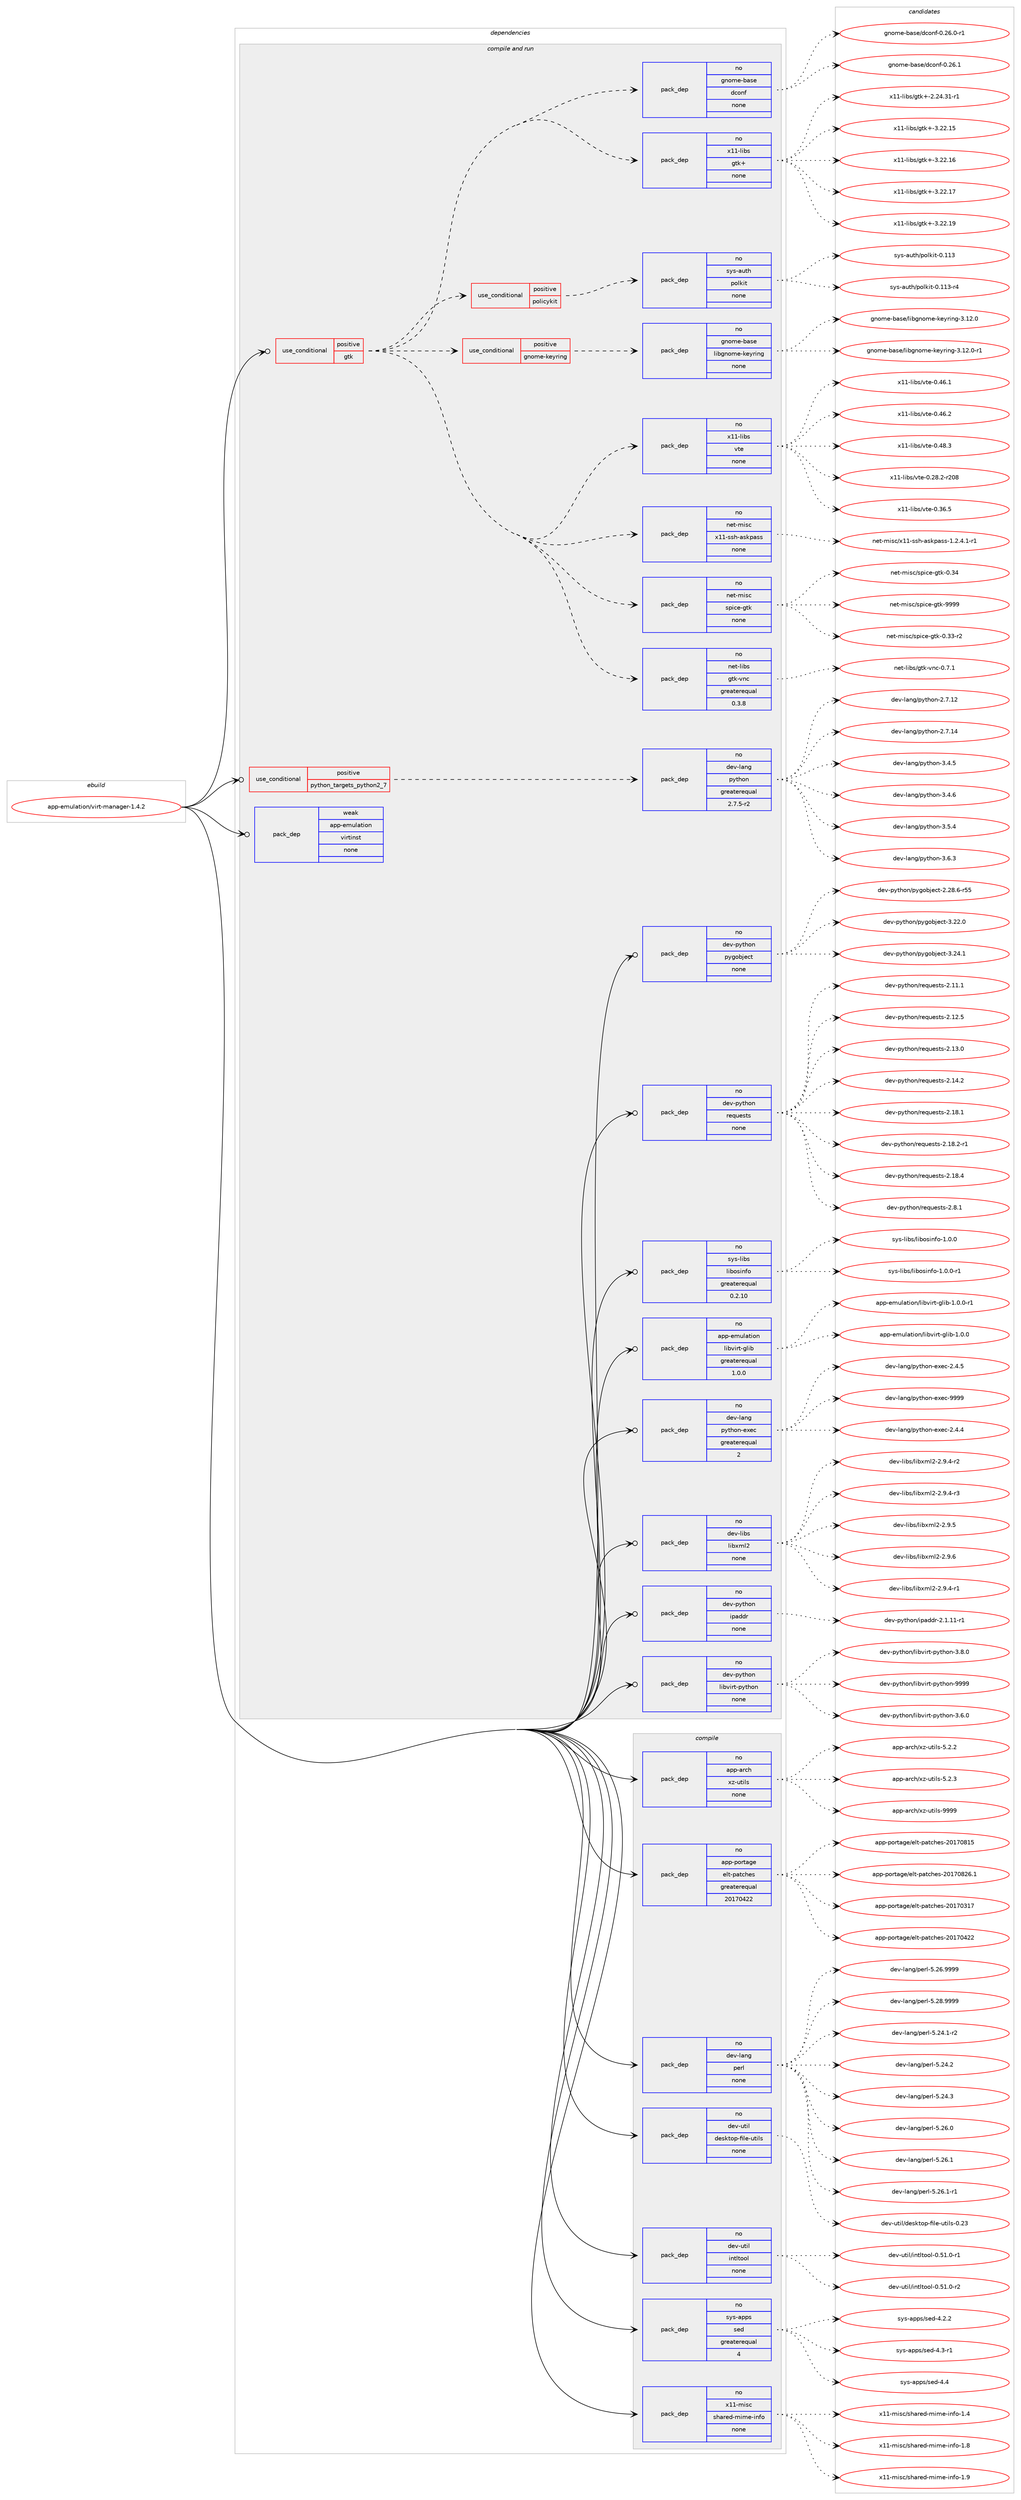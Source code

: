 digraph prolog {

# *************
# Graph options
# *************

newrank=true;
concentrate=true;
compound=true;
graph [rankdir=LR,fontname=Helvetica,fontsize=10,ranksep=1.5];#, ranksep=2.5, nodesep=0.2];
edge  [arrowhead=vee];
node  [fontname=Helvetica,fontsize=10];

# **********
# The ebuild
# **********

subgraph cluster_leftcol {
color=gray;
rank=same;
label=<<i>ebuild</i>>;
id [label="app-emulation/virt-manager-1.4.2", color=red, width=4, href="../app-emulation/virt-manager-1.4.2.svg"];
}

# ****************
# The dependencies
# ****************

subgraph cluster_midcol {
color=gray;
label=<<i>dependencies</i>>;
subgraph cluster_compile {
fillcolor="#eeeeee";
style=filled;
label=<<i>compile</i>>;
subgraph pack18949 {
dependency25853 [label=<<TABLE BORDER="0" CELLBORDER="1" CELLSPACING="0" CELLPADDING="4" WIDTH="220"><TR><TD ROWSPAN="6" CELLPADDING="30">pack_dep</TD></TR><TR><TD WIDTH="110">no</TD></TR><TR><TD>app-arch</TD></TR><TR><TD>xz-utils</TD></TR><TR><TD>none</TD></TR><TR><TD></TD></TR></TABLE>>, shape=none, color=blue];
}
id:e -> dependency25853:w [weight=20,style="solid",arrowhead="vee"];
subgraph pack18950 {
dependency25854 [label=<<TABLE BORDER="0" CELLBORDER="1" CELLSPACING="0" CELLPADDING="4" WIDTH="220"><TR><TD ROWSPAN="6" CELLPADDING="30">pack_dep</TD></TR><TR><TD WIDTH="110">no</TD></TR><TR><TD>app-portage</TD></TR><TR><TD>elt-patches</TD></TR><TR><TD>greaterequal</TD></TR><TR><TD>20170422</TD></TR></TABLE>>, shape=none, color=blue];
}
id:e -> dependency25854:w [weight=20,style="solid",arrowhead="vee"];
subgraph pack18951 {
dependency25855 [label=<<TABLE BORDER="0" CELLBORDER="1" CELLSPACING="0" CELLPADDING="4" WIDTH="220"><TR><TD ROWSPAN="6" CELLPADDING="30">pack_dep</TD></TR><TR><TD WIDTH="110">no</TD></TR><TR><TD>dev-lang</TD></TR><TR><TD>perl</TD></TR><TR><TD>none</TD></TR><TR><TD></TD></TR></TABLE>>, shape=none, color=blue];
}
id:e -> dependency25855:w [weight=20,style="solid",arrowhead="vee"];
subgraph pack18952 {
dependency25856 [label=<<TABLE BORDER="0" CELLBORDER="1" CELLSPACING="0" CELLPADDING="4" WIDTH="220"><TR><TD ROWSPAN="6" CELLPADDING="30">pack_dep</TD></TR><TR><TD WIDTH="110">no</TD></TR><TR><TD>dev-util</TD></TR><TR><TD>desktop-file-utils</TD></TR><TR><TD>none</TD></TR><TR><TD></TD></TR></TABLE>>, shape=none, color=blue];
}
id:e -> dependency25856:w [weight=20,style="solid",arrowhead="vee"];
subgraph pack18953 {
dependency25857 [label=<<TABLE BORDER="0" CELLBORDER="1" CELLSPACING="0" CELLPADDING="4" WIDTH="220"><TR><TD ROWSPAN="6" CELLPADDING="30">pack_dep</TD></TR><TR><TD WIDTH="110">no</TD></TR><TR><TD>dev-util</TD></TR><TR><TD>intltool</TD></TR><TR><TD>none</TD></TR><TR><TD></TD></TR></TABLE>>, shape=none, color=blue];
}
id:e -> dependency25857:w [weight=20,style="solid",arrowhead="vee"];
subgraph pack18954 {
dependency25858 [label=<<TABLE BORDER="0" CELLBORDER="1" CELLSPACING="0" CELLPADDING="4" WIDTH="220"><TR><TD ROWSPAN="6" CELLPADDING="30">pack_dep</TD></TR><TR><TD WIDTH="110">no</TD></TR><TR><TD>sys-apps</TD></TR><TR><TD>sed</TD></TR><TR><TD>greaterequal</TD></TR><TR><TD>4</TD></TR></TABLE>>, shape=none, color=blue];
}
id:e -> dependency25858:w [weight=20,style="solid",arrowhead="vee"];
subgraph pack18955 {
dependency25859 [label=<<TABLE BORDER="0" CELLBORDER="1" CELLSPACING="0" CELLPADDING="4" WIDTH="220"><TR><TD ROWSPAN="6" CELLPADDING="30">pack_dep</TD></TR><TR><TD WIDTH="110">no</TD></TR><TR><TD>x11-misc</TD></TR><TR><TD>shared-mime-info</TD></TR><TR><TD>none</TD></TR><TR><TD></TD></TR></TABLE>>, shape=none, color=blue];
}
id:e -> dependency25859:w [weight=20,style="solid",arrowhead="vee"];
}
subgraph cluster_compileandrun {
fillcolor="#eeeeee";
style=filled;
label=<<i>compile and run</i>>;
subgraph cond6388 {
dependency25860 [label=<<TABLE BORDER="0" CELLBORDER="1" CELLSPACING="0" CELLPADDING="4"><TR><TD ROWSPAN="3" CELLPADDING="10">use_conditional</TD></TR><TR><TD>positive</TD></TR><TR><TD>gtk</TD></TR></TABLE>>, shape=none, color=red];
subgraph pack18956 {
dependency25861 [label=<<TABLE BORDER="0" CELLBORDER="1" CELLSPACING="0" CELLPADDING="4" WIDTH="220"><TR><TD ROWSPAN="6" CELLPADDING="30">pack_dep</TD></TR><TR><TD WIDTH="110">no</TD></TR><TR><TD>x11-libs</TD></TR><TR><TD>gtk+</TD></TR><TR><TD>none</TD></TR><TR><TD></TD></TR></TABLE>>, shape=none, color=blue];
}
dependency25860:e -> dependency25861:w [weight=20,style="dashed",arrowhead="vee"];
subgraph pack18957 {
dependency25862 [label=<<TABLE BORDER="0" CELLBORDER="1" CELLSPACING="0" CELLPADDING="4" WIDTH="220"><TR><TD ROWSPAN="6" CELLPADDING="30">pack_dep</TD></TR><TR><TD WIDTH="110">no</TD></TR><TR><TD>gnome-base</TD></TR><TR><TD>dconf</TD></TR><TR><TD>none</TD></TR><TR><TD></TD></TR></TABLE>>, shape=none, color=blue];
}
dependency25860:e -> dependency25862:w [weight=20,style="dashed",arrowhead="vee"];
subgraph pack18958 {
dependency25863 [label=<<TABLE BORDER="0" CELLBORDER="1" CELLSPACING="0" CELLPADDING="4" WIDTH="220"><TR><TD ROWSPAN="6" CELLPADDING="30">pack_dep</TD></TR><TR><TD WIDTH="110">no</TD></TR><TR><TD>net-libs</TD></TR><TR><TD>gtk-vnc</TD></TR><TR><TD>greaterequal</TD></TR><TR><TD>0.3.8</TD></TR></TABLE>>, shape=none, color=blue];
}
dependency25860:e -> dependency25863:w [weight=20,style="dashed",arrowhead="vee"];
subgraph pack18959 {
dependency25864 [label=<<TABLE BORDER="0" CELLBORDER="1" CELLSPACING="0" CELLPADDING="4" WIDTH="220"><TR><TD ROWSPAN="6" CELLPADDING="30">pack_dep</TD></TR><TR><TD WIDTH="110">no</TD></TR><TR><TD>net-misc</TD></TR><TR><TD>spice-gtk</TD></TR><TR><TD>none</TD></TR><TR><TD></TD></TR></TABLE>>, shape=none, color=blue];
}
dependency25860:e -> dependency25864:w [weight=20,style="dashed",arrowhead="vee"];
subgraph pack18960 {
dependency25865 [label=<<TABLE BORDER="0" CELLBORDER="1" CELLSPACING="0" CELLPADDING="4" WIDTH="220"><TR><TD ROWSPAN="6" CELLPADDING="30">pack_dep</TD></TR><TR><TD WIDTH="110">no</TD></TR><TR><TD>net-misc</TD></TR><TR><TD>x11-ssh-askpass</TD></TR><TR><TD>none</TD></TR><TR><TD></TD></TR></TABLE>>, shape=none, color=blue];
}
dependency25860:e -> dependency25865:w [weight=20,style="dashed",arrowhead="vee"];
subgraph pack18961 {
dependency25866 [label=<<TABLE BORDER="0" CELLBORDER="1" CELLSPACING="0" CELLPADDING="4" WIDTH="220"><TR><TD ROWSPAN="6" CELLPADDING="30">pack_dep</TD></TR><TR><TD WIDTH="110">no</TD></TR><TR><TD>x11-libs</TD></TR><TR><TD>vte</TD></TR><TR><TD>none</TD></TR><TR><TD></TD></TR></TABLE>>, shape=none, color=blue];
}
dependency25860:e -> dependency25866:w [weight=20,style="dashed",arrowhead="vee"];
subgraph cond6389 {
dependency25867 [label=<<TABLE BORDER="0" CELLBORDER="1" CELLSPACING="0" CELLPADDING="4"><TR><TD ROWSPAN="3" CELLPADDING="10">use_conditional</TD></TR><TR><TD>positive</TD></TR><TR><TD>gnome-keyring</TD></TR></TABLE>>, shape=none, color=red];
subgraph pack18962 {
dependency25868 [label=<<TABLE BORDER="0" CELLBORDER="1" CELLSPACING="0" CELLPADDING="4" WIDTH="220"><TR><TD ROWSPAN="6" CELLPADDING="30">pack_dep</TD></TR><TR><TD WIDTH="110">no</TD></TR><TR><TD>gnome-base</TD></TR><TR><TD>libgnome-keyring</TD></TR><TR><TD>none</TD></TR><TR><TD></TD></TR></TABLE>>, shape=none, color=blue];
}
dependency25867:e -> dependency25868:w [weight=20,style="dashed",arrowhead="vee"];
}
dependency25860:e -> dependency25867:w [weight=20,style="dashed",arrowhead="vee"];
subgraph cond6390 {
dependency25869 [label=<<TABLE BORDER="0" CELLBORDER="1" CELLSPACING="0" CELLPADDING="4"><TR><TD ROWSPAN="3" CELLPADDING="10">use_conditional</TD></TR><TR><TD>positive</TD></TR><TR><TD>policykit</TD></TR></TABLE>>, shape=none, color=red];
subgraph pack18963 {
dependency25870 [label=<<TABLE BORDER="0" CELLBORDER="1" CELLSPACING="0" CELLPADDING="4" WIDTH="220"><TR><TD ROWSPAN="6" CELLPADDING="30">pack_dep</TD></TR><TR><TD WIDTH="110">no</TD></TR><TR><TD>sys-auth</TD></TR><TR><TD>polkit</TD></TR><TR><TD>none</TD></TR><TR><TD></TD></TR></TABLE>>, shape=none, color=blue];
}
dependency25869:e -> dependency25870:w [weight=20,style="dashed",arrowhead="vee"];
}
dependency25860:e -> dependency25869:w [weight=20,style="dashed",arrowhead="vee"];
}
id:e -> dependency25860:w [weight=20,style="solid",arrowhead="odotvee"];
subgraph cond6391 {
dependency25871 [label=<<TABLE BORDER="0" CELLBORDER="1" CELLSPACING="0" CELLPADDING="4"><TR><TD ROWSPAN="3" CELLPADDING="10">use_conditional</TD></TR><TR><TD>positive</TD></TR><TR><TD>python_targets_python2_7</TD></TR></TABLE>>, shape=none, color=red];
subgraph pack18964 {
dependency25872 [label=<<TABLE BORDER="0" CELLBORDER="1" CELLSPACING="0" CELLPADDING="4" WIDTH="220"><TR><TD ROWSPAN="6" CELLPADDING="30">pack_dep</TD></TR><TR><TD WIDTH="110">no</TD></TR><TR><TD>dev-lang</TD></TR><TR><TD>python</TD></TR><TR><TD>greaterequal</TD></TR><TR><TD>2.7.5-r2</TD></TR></TABLE>>, shape=none, color=blue];
}
dependency25871:e -> dependency25872:w [weight=20,style="dashed",arrowhead="vee"];
}
id:e -> dependency25871:w [weight=20,style="solid",arrowhead="odotvee"];
subgraph pack18965 {
dependency25873 [label=<<TABLE BORDER="0" CELLBORDER="1" CELLSPACING="0" CELLPADDING="4" WIDTH="220"><TR><TD ROWSPAN="6" CELLPADDING="30">pack_dep</TD></TR><TR><TD WIDTH="110">no</TD></TR><TR><TD>app-emulation</TD></TR><TR><TD>libvirt-glib</TD></TR><TR><TD>greaterequal</TD></TR><TR><TD>1.0.0</TD></TR></TABLE>>, shape=none, color=blue];
}
id:e -> dependency25873:w [weight=20,style="solid",arrowhead="odotvee"];
subgraph pack18966 {
dependency25874 [label=<<TABLE BORDER="0" CELLBORDER="1" CELLSPACING="0" CELLPADDING="4" WIDTH="220"><TR><TD ROWSPAN="6" CELLPADDING="30">pack_dep</TD></TR><TR><TD WIDTH="110">no</TD></TR><TR><TD>dev-lang</TD></TR><TR><TD>python-exec</TD></TR><TR><TD>greaterequal</TD></TR><TR><TD>2</TD></TR></TABLE>>, shape=none, color=blue];
}
id:e -> dependency25874:w [weight=20,style="solid",arrowhead="odotvee"];
subgraph pack18967 {
dependency25875 [label=<<TABLE BORDER="0" CELLBORDER="1" CELLSPACING="0" CELLPADDING="4" WIDTH="220"><TR><TD ROWSPAN="6" CELLPADDING="30">pack_dep</TD></TR><TR><TD WIDTH="110">no</TD></TR><TR><TD>dev-libs</TD></TR><TR><TD>libxml2</TD></TR><TR><TD>none</TD></TR><TR><TD></TD></TR></TABLE>>, shape=none, color=blue];
}
id:e -> dependency25875:w [weight=20,style="solid",arrowhead="odotvee"];
subgraph pack18968 {
dependency25876 [label=<<TABLE BORDER="0" CELLBORDER="1" CELLSPACING="0" CELLPADDING="4" WIDTH="220"><TR><TD ROWSPAN="6" CELLPADDING="30">pack_dep</TD></TR><TR><TD WIDTH="110">no</TD></TR><TR><TD>dev-python</TD></TR><TR><TD>ipaddr</TD></TR><TR><TD>none</TD></TR><TR><TD></TD></TR></TABLE>>, shape=none, color=blue];
}
id:e -> dependency25876:w [weight=20,style="solid",arrowhead="odotvee"];
subgraph pack18969 {
dependency25877 [label=<<TABLE BORDER="0" CELLBORDER="1" CELLSPACING="0" CELLPADDING="4" WIDTH="220"><TR><TD ROWSPAN="6" CELLPADDING="30">pack_dep</TD></TR><TR><TD WIDTH="110">no</TD></TR><TR><TD>dev-python</TD></TR><TR><TD>libvirt-python</TD></TR><TR><TD>none</TD></TR><TR><TD></TD></TR></TABLE>>, shape=none, color=blue];
}
id:e -> dependency25877:w [weight=20,style="solid",arrowhead="odotvee"];
subgraph pack18970 {
dependency25878 [label=<<TABLE BORDER="0" CELLBORDER="1" CELLSPACING="0" CELLPADDING="4" WIDTH="220"><TR><TD ROWSPAN="6" CELLPADDING="30">pack_dep</TD></TR><TR><TD WIDTH="110">no</TD></TR><TR><TD>dev-python</TD></TR><TR><TD>pygobject</TD></TR><TR><TD>none</TD></TR><TR><TD></TD></TR></TABLE>>, shape=none, color=blue];
}
id:e -> dependency25878:w [weight=20,style="solid",arrowhead="odotvee"];
subgraph pack18971 {
dependency25879 [label=<<TABLE BORDER="0" CELLBORDER="1" CELLSPACING="0" CELLPADDING="4" WIDTH="220"><TR><TD ROWSPAN="6" CELLPADDING="30">pack_dep</TD></TR><TR><TD WIDTH="110">no</TD></TR><TR><TD>dev-python</TD></TR><TR><TD>requests</TD></TR><TR><TD>none</TD></TR><TR><TD></TD></TR></TABLE>>, shape=none, color=blue];
}
id:e -> dependency25879:w [weight=20,style="solid",arrowhead="odotvee"];
subgraph pack18972 {
dependency25880 [label=<<TABLE BORDER="0" CELLBORDER="1" CELLSPACING="0" CELLPADDING="4" WIDTH="220"><TR><TD ROWSPAN="6" CELLPADDING="30">pack_dep</TD></TR><TR><TD WIDTH="110">no</TD></TR><TR><TD>sys-libs</TD></TR><TR><TD>libosinfo</TD></TR><TR><TD>greaterequal</TD></TR><TR><TD>0.2.10</TD></TR></TABLE>>, shape=none, color=blue];
}
id:e -> dependency25880:w [weight=20,style="solid",arrowhead="odotvee"];
subgraph pack18973 {
dependency25881 [label=<<TABLE BORDER="0" CELLBORDER="1" CELLSPACING="0" CELLPADDING="4" WIDTH="220"><TR><TD ROWSPAN="6" CELLPADDING="30">pack_dep</TD></TR><TR><TD WIDTH="110">weak</TD></TR><TR><TD>app-emulation</TD></TR><TR><TD>virtinst</TD></TR><TR><TD>none</TD></TR><TR><TD></TD></TR></TABLE>>, shape=none, color=blue];
}
id:e -> dependency25881:w [weight=20,style="solid",arrowhead="odotvee"];
}
subgraph cluster_run {
fillcolor="#eeeeee";
style=filled;
label=<<i>run</i>>;
}
}

# **************
# The candidates
# **************

subgraph cluster_choices {
rank=same;
color=gray;
label=<<i>candidates</i>>;

subgraph choice18949 {
color=black;
nodesep=1;
choice971121124597114991044712012245117116105108115455346504650 [label="app-arch/xz-utils-5.2.2", color=red, width=4,href="../app-arch/xz-utils-5.2.2.svg"];
choice971121124597114991044712012245117116105108115455346504651 [label="app-arch/xz-utils-5.2.3", color=red, width=4,href="../app-arch/xz-utils-5.2.3.svg"];
choice9711211245971149910447120122451171161051081154557575757 [label="app-arch/xz-utils-9999", color=red, width=4,href="../app-arch/xz-utils-9999.svg"];
dependency25853:e -> choice971121124597114991044712012245117116105108115455346504650:w [style=dotted,weight="100"];
dependency25853:e -> choice971121124597114991044712012245117116105108115455346504651:w [style=dotted,weight="100"];
dependency25853:e -> choice9711211245971149910447120122451171161051081154557575757:w [style=dotted,weight="100"];
}
subgraph choice18950 {
color=black;
nodesep=1;
choice97112112451121111141169710310147101108116451129711699104101115455048495548514955 [label="app-portage/elt-patches-20170317", color=red, width=4,href="../app-portage/elt-patches-20170317.svg"];
choice97112112451121111141169710310147101108116451129711699104101115455048495548525050 [label="app-portage/elt-patches-20170422", color=red, width=4,href="../app-portage/elt-patches-20170422.svg"];
choice97112112451121111141169710310147101108116451129711699104101115455048495548564953 [label="app-portage/elt-patches-20170815", color=red, width=4,href="../app-portage/elt-patches-20170815.svg"];
choice971121124511211111411697103101471011081164511297116991041011154550484955485650544649 [label="app-portage/elt-patches-20170826.1", color=red, width=4,href="../app-portage/elt-patches-20170826.1.svg"];
dependency25854:e -> choice97112112451121111141169710310147101108116451129711699104101115455048495548514955:w [style=dotted,weight="100"];
dependency25854:e -> choice97112112451121111141169710310147101108116451129711699104101115455048495548525050:w [style=dotted,weight="100"];
dependency25854:e -> choice97112112451121111141169710310147101108116451129711699104101115455048495548564953:w [style=dotted,weight="100"];
dependency25854:e -> choice971121124511211111411697103101471011081164511297116991041011154550484955485650544649:w [style=dotted,weight="100"];
}
subgraph choice18951 {
color=black;
nodesep=1;
choice100101118451089711010347112101114108455346505246494511450 [label="dev-lang/perl-5.24.1-r2", color=red, width=4,href="../dev-lang/perl-5.24.1-r2.svg"];
choice10010111845108971101034711210111410845534650524650 [label="dev-lang/perl-5.24.2", color=red, width=4,href="../dev-lang/perl-5.24.2.svg"];
choice10010111845108971101034711210111410845534650524651 [label="dev-lang/perl-5.24.3", color=red, width=4,href="../dev-lang/perl-5.24.3.svg"];
choice10010111845108971101034711210111410845534650544648 [label="dev-lang/perl-5.26.0", color=red, width=4,href="../dev-lang/perl-5.26.0.svg"];
choice10010111845108971101034711210111410845534650544649 [label="dev-lang/perl-5.26.1", color=red, width=4,href="../dev-lang/perl-5.26.1.svg"];
choice100101118451089711010347112101114108455346505446494511449 [label="dev-lang/perl-5.26.1-r1", color=red, width=4,href="../dev-lang/perl-5.26.1-r1.svg"];
choice10010111845108971101034711210111410845534650544657575757 [label="dev-lang/perl-5.26.9999", color=red, width=4,href="../dev-lang/perl-5.26.9999.svg"];
choice10010111845108971101034711210111410845534650564657575757 [label="dev-lang/perl-5.28.9999", color=red, width=4,href="../dev-lang/perl-5.28.9999.svg"];
dependency25855:e -> choice100101118451089711010347112101114108455346505246494511450:w [style=dotted,weight="100"];
dependency25855:e -> choice10010111845108971101034711210111410845534650524650:w [style=dotted,weight="100"];
dependency25855:e -> choice10010111845108971101034711210111410845534650524651:w [style=dotted,weight="100"];
dependency25855:e -> choice10010111845108971101034711210111410845534650544648:w [style=dotted,weight="100"];
dependency25855:e -> choice10010111845108971101034711210111410845534650544649:w [style=dotted,weight="100"];
dependency25855:e -> choice100101118451089711010347112101114108455346505446494511449:w [style=dotted,weight="100"];
dependency25855:e -> choice10010111845108971101034711210111410845534650544657575757:w [style=dotted,weight="100"];
dependency25855:e -> choice10010111845108971101034711210111410845534650564657575757:w [style=dotted,weight="100"];
}
subgraph choice18952 {
color=black;
nodesep=1;
choice100101118451171161051084710010111510711611111245102105108101451171161051081154548465051 [label="dev-util/desktop-file-utils-0.23", color=red, width=4,href="../dev-util/desktop-file-utils-0.23.svg"];
dependency25856:e -> choice100101118451171161051084710010111510711611111245102105108101451171161051081154548465051:w [style=dotted,weight="100"];
}
subgraph choice18953 {
color=black;
nodesep=1;
choice1001011184511711610510847105110116108116111111108454846534946484511449 [label="dev-util/intltool-0.51.0-r1", color=red, width=4,href="../dev-util/intltool-0.51.0-r1.svg"];
choice1001011184511711610510847105110116108116111111108454846534946484511450 [label="dev-util/intltool-0.51.0-r2", color=red, width=4,href="../dev-util/intltool-0.51.0-r2.svg"];
dependency25857:e -> choice1001011184511711610510847105110116108116111111108454846534946484511449:w [style=dotted,weight="100"];
dependency25857:e -> choice1001011184511711610510847105110116108116111111108454846534946484511450:w [style=dotted,weight="100"];
}
subgraph choice18954 {
color=black;
nodesep=1;
choice115121115459711211211547115101100455246504650 [label="sys-apps/sed-4.2.2", color=red, width=4,href="../sys-apps/sed-4.2.2.svg"];
choice115121115459711211211547115101100455246514511449 [label="sys-apps/sed-4.3-r1", color=red, width=4,href="../sys-apps/sed-4.3-r1.svg"];
choice11512111545971121121154711510110045524652 [label="sys-apps/sed-4.4", color=red, width=4,href="../sys-apps/sed-4.4.svg"];
dependency25858:e -> choice115121115459711211211547115101100455246504650:w [style=dotted,weight="100"];
dependency25858:e -> choice115121115459711211211547115101100455246514511449:w [style=dotted,weight="100"];
dependency25858:e -> choice11512111545971121121154711510110045524652:w [style=dotted,weight="100"];
}
subgraph choice18955 {
color=black;
nodesep=1;
choice120494945109105115994711510497114101100451091051091014510511010211145494652 [label="x11-misc/shared-mime-info-1.4", color=red, width=4,href="../x11-misc/shared-mime-info-1.4.svg"];
choice120494945109105115994711510497114101100451091051091014510511010211145494656 [label="x11-misc/shared-mime-info-1.8", color=red, width=4,href="../x11-misc/shared-mime-info-1.8.svg"];
choice120494945109105115994711510497114101100451091051091014510511010211145494657 [label="x11-misc/shared-mime-info-1.9", color=red, width=4,href="../x11-misc/shared-mime-info-1.9.svg"];
dependency25859:e -> choice120494945109105115994711510497114101100451091051091014510511010211145494652:w [style=dotted,weight="100"];
dependency25859:e -> choice120494945109105115994711510497114101100451091051091014510511010211145494656:w [style=dotted,weight="100"];
dependency25859:e -> choice120494945109105115994711510497114101100451091051091014510511010211145494657:w [style=dotted,weight="100"];
}
subgraph choice18956 {
color=black;
nodesep=1;
choice12049494510810598115471031161074345504650524651494511449 [label="x11-libs/gtk+-2.24.31-r1", color=red, width=4,href="../x11-libs/gtk+-2.24.31-r1.svg"];
choice1204949451081059811547103116107434551465050464953 [label="x11-libs/gtk+-3.22.15", color=red, width=4,href="../x11-libs/gtk+-3.22.15.svg"];
choice1204949451081059811547103116107434551465050464954 [label="x11-libs/gtk+-3.22.16", color=red, width=4,href="../x11-libs/gtk+-3.22.16.svg"];
choice1204949451081059811547103116107434551465050464955 [label="x11-libs/gtk+-3.22.17", color=red, width=4,href="../x11-libs/gtk+-3.22.17.svg"];
choice1204949451081059811547103116107434551465050464957 [label="x11-libs/gtk+-3.22.19", color=red, width=4,href="../x11-libs/gtk+-3.22.19.svg"];
dependency25861:e -> choice12049494510810598115471031161074345504650524651494511449:w [style=dotted,weight="100"];
dependency25861:e -> choice1204949451081059811547103116107434551465050464953:w [style=dotted,weight="100"];
dependency25861:e -> choice1204949451081059811547103116107434551465050464954:w [style=dotted,weight="100"];
dependency25861:e -> choice1204949451081059811547103116107434551465050464955:w [style=dotted,weight="100"];
dependency25861:e -> choice1204949451081059811547103116107434551465050464957:w [style=dotted,weight="100"];
}
subgraph choice18957 {
color=black;
nodesep=1;
choice1031101111091014598971151014710099111110102454846505446484511449 [label="gnome-base/dconf-0.26.0-r1", color=red, width=4,href="../gnome-base/dconf-0.26.0-r1.svg"];
choice103110111109101459897115101471009911111010245484650544649 [label="gnome-base/dconf-0.26.1", color=red, width=4,href="../gnome-base/dconf-0.26.1.svg"];
dependency25862:e -> choice1031101111091014598971151014710099111110102454846505446484511449:w [style=dotted,weight="100"];
dependency25862:e -> choice103110111109101459897115101471009911111010245484650544649:w [style=dotted,weight="100"];
}
subgraph choice18958 {
color=black;
nodesep=1;
choice1101011164510810598115471031161074511811099454846554649 [label="net-libs/gtk-vnc-0.7.1", color=red, width=4,href="../net-libs/gtk-vnc-0.7.1.svg"];
dependency25863:e -> choice1101011164510810598115471031161074511811099454846554649:w [style=dotted,weight="100"];
}
subgraph choice18959 {
color=black;
nodesep=1;
choice110101116451091051159947115112105991014510311610745484651514511450 [label="net-misc/spice-gtk-0.33-r2", color=red, width=4,href="../net-misc/spice-gtk-0.33-r2.svg"];
choice11010111645109105115994711511210599101451031161074548465152 [label="net-misc/spice-gtk-0.34", color=red, width=4,href="../net-misc/spice-gtk-0.34.svg"];
choice11010111645109105115994711511210599101451031161074557575757 [label="net-misc/spice-gtk-9999", color=red, width=4,href="../net-misc/spice-gtk-9999.svg"];
dependency25864:e -> choice110101116451091051159947115112105991014510311610745484651514511450:w [style=dotted,weight="100"];
dependency25864:e -> choice11010111645109105115994711511210599101451031161074548465152:w [style=dotted,weight="100"];
dependency25864:e -> choice11010111645109105115994711511210599101451031161074557575757:w [style=dotted,weight="100"];
}
subgraph choice18960 {
color=black;
nodesep=1;
choice11010111645109105115994712049494511511510445971151071129711511545494650465246494511449 [label="net-misc/x11-ssh-askpass-1.2.4.1-r1", color=red, width=4,href="../net-misc/x11-ssh-askpass-1.2.4.1-r1.svg"];
dependency25865:e -> choice11010111645109105115994712049494511511510445971151071129711511545494650465246494511449:w [style=dotted,weight="100"];
}
subgraph choice18961 {
color=black;
nodesep=1;
choice12049494510810598115471181161014548465056465045114504856 [label="x11-libs/vte-0.28.2-r208", color=red, width=4,href="../x11-libs/vte-0.28.2-r208.svg"];
choice120494945108105981154711811610145484651544653 [label="x11-libs/vte-0.36.5", color=red, width=4,href="../x11-libs/vte-0.36.5.svg"];
choice120494945108105981154711811610145484652544649 [label="x11-libs/vte-0.46.1", color=red, width=4,href="../x11-libs/vte-0.46.1.svg"];
choice120494945108105981154711811610145484652544650 [label="x11-libs/vte-0.46.2", color=red, width=4,href="../x11-libs/vte-0.46.2.svg"];
choice120494945108105981154711811610145484652564651 [label="x11-libs/vte-0.48.3", color=red, width=4,href="../x11-libs/vte-0.48.3.svg"];
dependency25866:e -> choice12049494510810598115471181161014548465056465045114504856:w [style=dotted,weight="100"];
dependency25866:e -> choice120494945108105981154711811610145484651544653:w [style=dotted,weight="100"];
dependency25866:e -> choice120494945108105981154711811610145484652544649:w [style=dotted,weight="100"];
dependency25866:e -> choice120494945108105981154711811610145484652544650:w [style=dotted,weight="100"];
dependency25866:e -> choice120494945108105981154711811610145484652564651:w [style=dotted,weight="100"];
}
subgraph choice18962 {
color=black;
nodesep=1;
choice10311011110910145989711510147108105981031101111091014510710112111410511010345514649504648 [label="gnome-base/libgnome-keyring-3.12.0", color=red, width=4,href="../gnome-base/libgnome-keyring-3.12.0.svg"];
choice103110111109101459897115101471081059810311011110910145107101121114105110103455146495046484511449 [label="gnome-base/libgnome-keyring-3.12.0-r1", color=red, width=4,href="../gnome-base/libgnome-keyring-3.12.0-r1.svg"];
dependency25868:e -> choice10311011110910145989711510147108105981031101111091014510710112111410511010345514649504648:w [style=dotted,weight="100"];
dependency25868:e -> choice103110111109101459897115101471081059810311011110910145107101121114105110103455146495046484511449:w [style=dotted,weight="100"];
}
subgraph choice18963 {
color=black;
nodesep=1;
choice115121115459711711610447112111108107105116454846494951 [label="sys-auth/polkit-0.113", color=red, width=4,href="../sys-auth/polkit-0.113.svg"];
choice1151211154597117116104471121111081071051164548464949514511452 [label="sys-auth/polkit-0.113-r4", color=red, width=4,href="../sys-auth/polkit-0.113-r4.svg"];
dependency25870:e -> choice115121115459711711610447112111108107105116454846494951:w [style=dotted,weight="100"];
dependency25870:e -> choice1151211154597117116104471121111081071051164548464949514511452:w [style=dotted,weight="100"];
}
subgraph choice18964 {
color=black;
nodesep=1;
choice10010111845108971101034711212111610411111045504655464950 [label="dev-lang/python-2.7.12", color=red, width=4,href="../dev-lang/python-2.7.12.svg"];
choice10010111845108971101034711212111610411111045504655464952 [label="dev-lang/python-2.7.14", color=red, width=4,href="../dev-lang/python-2.7.14.svg"];
choice100101118451089711010347112121116104111110455146524653 [label="dev-lang/python-3.4.5", color=red, width=4,href="../dev-lang/python-3.4.5.svg"];
choice100101118451089711010347112121116104111110455146524654 [label="dev-lang/python-3.4.6", color=red, width=4,href="../dev-lang/python-3.4.6.svg"];
choice100101118451089711010347112121116104111110455146534652 [label="dev-lang/python-3.5.4", color=red, width=4,href="../dev-lang/python-3.5.4.svg"];
choice100101118451089711010347112121116104111110455146544651 [label="dev-lang/python-3.6.3", color=red, width=4,href="../dev-lang/python-3.6.3.svg"];
dependency25872:e -> choice10010111845108971101034711212111610411111045504655464950:w [style=dotted,weight="100"];
dependency25872:e -> choice10010111845108971101034711212111610411111045504655464952:w [style=dotted,weight="100"];
dependency25872:e -> choice100101118451089711010347112121116104111110455146524653:w [style=dotted,weight="100"];
dependency25872:e -> choice100101118451089711010347112121116104111110455146524654:w [style=dotted,weight="100"];
dependency25872:e -> choice100101118451089711010347112121116104111110455146534652:w [style=dotted,weight="100"];
dependency25872:e -> choice100101118451089711010347112121116104111110455146544651:w [style=dotted,weight="100"];
}
subgraph choice18965 {
color=black;
nodesep=1;
choice97112112451011091171089711610511111047108105981181051141164510310810598454946484648 [label="app-emulation/libvirt-glib-1.0.0", color=red, width=4,href="../app-emulation/libvirt-glib-1.0.0.svg"];
choice971121124510110911710897116105111110471081059811810511411645103108105984549464846484511449 [label="app-emulation/libvirt-glib-1.0.0-r1", color=red, width=4,href="../app-emulation/libvirt-glib-1.0.0-r1.svg"];
dependency25873:e -> choice97112112451011091171089711610511111047108105981181051141164510310810598454946484648:w [style=dotted,weight="100"];
dependency25873:e -> choice971121124510110911710897116105111110471081059811810511411645103108105984549464846484511449:w [style=dotted,weight="100"];
}
subgraph choice18966 {
color=black;
nodesep=1;
choice1001011184510897110103471121211161041111104510112010199455046524652 [label="dev-lang/python-exec-2.4.4", color=red, width=4,href="../dev-lang/python-exec-2.4.4.svg"];
choice1001011184510897110103471121211161041111104510112010199455046524653 [label="dev-lang/python-exec-2.4.5", color=red, width=4,href="../dev-lang/python-exec-2.4.5.svg"];
choice10010111845108971101034711212111610411111045101120101994557575757 [label="dev-lang/python-exec-9999", color=red, width=4,href="../dev-lang/python-exec-9999.svg"];
dependency25874:e -> choice1001011184510897110103471121211161041111104510112010199455046524652:w [style=dotted,weight="100"];
dependency25874:e -> choice1001011184510897110103471121211161041111104510112010199455046524653:w [style=dotted,weight="100"];
dependency25874:e -> choice10010111845108971101034711212111610411111045101120101994557575757:w [style=dotted,weight="100"];
}
subgraph choice18967 {
color=black;
nodesep=1;
choice10010111845108105981154710810598120109108504550465746524511449 [label="dev-libs/libxml2-2.9.4-r1", color=red, width=4,href="../dev-libs/libxml2-2.9.4-r1.svg"];
choice10010111845108105981154710810598120109108504550465746524511450 [label="dev-libs/libxml2-2.9.4-r2", color=red, width=4,href="../dev-libs/libxml2-2.9.4-r2.svg"];
choice10010111845108105981154710810598120109108504550465746524511451 [label="dev-libs/libxml2-2.9.4-r3", color=red, width=4,href="../dev-libs/libxml2-2.9.4-r3.svg"];
choice1001011184510810598115471081059812010910850455046574653 [label="dev-libs/libxml2-2.9.5", color=red, width=4,href="../dev-libs/libxml2-2.9.5.svg"];
choice1001011184510810598115471081059812010910850455046574654 [label="dev-libs/libxml2-2.9.6", color=red, width=4,href="../dev-libs/libxml2-2.9.6.svg"];
dependency25875:e -> choice10010111845108105981154710810598120109108504550465746524511449:w [style=dotted,weight="100"];
dependency25875:e -> choice10010111845108105981154710810598120109108504550465746524511450:w [style=dotted,weight="100"];
dependency25875:e -> choice10010111845108105981154710810598120109108504550465746524511451:w [style=dotted,weight="100"];
dependency25875:e -> choice1001011184510810598115471081059812010910850455046574653:w [style=dotted,weight="100"];
dependency25875:e -> choice1001011184510810598115471081059812010910850455046574654:w [style=dotted,weight="100"];
}
subgraph choice18968 {
color=black;
nodesep=1;
choice100101118451121211161041111104710511297100100114455046494649494511449 [label="dev-python/ipaddr-2.1.11-r1", color=red, width=4,href="../dev-python/ipaddr-2.1.11-r1.svg"];
dependency25876:e -> choice100101118451121211161041111104710511297100100114455046494649494511449:w [style=dotted,weight="100"];
}
subgraph choice18969 {
color=black;
nodesep=1;
choice10010111845112121116104111110471081059811810511411645112121116104111110455146544648 [label="dev-python/libvirt-python-3.6.0", color=red, width=4,href="../dev-python/libvirt-python-3.6.0.svg"];
choice10010111845112121116104111110471081059811810511411645112121116104111110455146564648 [label="dev-python/libvirt-python-3.8.0", color=red, width=4,href="../dev-python/libvirt-python-3.8.0.svg"];
choice100101118451121211161041111104710810598118105114116451121211161041111104557575757 [label="dev-python/libvirt-python-9999", color=red, width=4,href="../dev-python/libvirt-python-9999.svg"];
dependency25877:e -> choice10010111845112121116104111110471081059811810511411645112121116104111110455146544648:w [style=dotted,weight="100"];
dependency25877:e -> choice10010111845112121116104111110471081059811810511411645112121116104111110455146564648:w [style=dotted,weight="100"];
dependency25877:e -> choice100101118451121211161041111104710810598118105114116451121211161041111104557575757:w [style=dotted,weight="100"];
}
subgraph choice18970 {
color=black;
nodesep=1;
choice1001011184511212111610411111047112121103111981061019911645504650564654451145353 [label="dev-python/pygobject-2.28.6-r55", color=red, width=4,href="../dev-python/pygobject-2.28.6-r55.svg"];
choice1001011184511212111610411111047112121103111981061019911645514650504648 [label="dev-python/pygobject-3.22.0", color=red, width=4,href="../dev-python/pygobject-3.22.0.svg"];
choice1001011184511212111610411111047112121103111981061019911645514650524649 [label="dev-python/pygobject-3.24.1", color=red, width=4,href="../dev-python/pygobject-3.24.1.svg"];
dependency25878:e -> choice1001011184511212111610411111047112121103111981061019911645504650564654451145353:w [style=dotted,weight="100"];
dependency25878:e -> choice1001011184511212111610411111047112121103111981061019911645514650504648:w [style=dotted,weight="100"];
dependency25878:e -> choice1001011184511212111610411111047112121103111981061019911645514650524649:w [style=dotted,weight="100"];
}
subgraph choice18971 {
color=black;
nodesep=1;
choice100101118451121211161041111104711410111311710111511611545504649494649 [label="dev-python/requests-2.11.1", color=red, width=4,href="../dev-python/requests-2.11.1.svg"];
choice100101118451121211161041111104711410111311710111511611545504649504653 [label="dev-python/requests-2.12.5", color=red, width=4,href="../dev-python/requests-2.12.5.svg"];
choice100101118451121211161041111104711410111311710111511611545504649514648 [label="dev-python/requests-2.13.0", color=red, width=4,href="../dev-python/requests-2.13.0.svg"];
choice100101118451121211161041111104711410111311710111511611545504649524650 [label="dev-python/requests-2.14.2", color=red, width=4,href="../dev-python/requests-2.14.2.svg"];
choice100101118451121211161041111104711410111311710111511611545504649564649 [label="dev-python/requests-2.18.1", color=red, width=4,href="../dev-python/requests-2.18.1.svg"];
choice1001011184511212111610411111047114101113117101115116115455046495646504511449 [label="dev-python/requests-2.18.2-r1", color=red, width=4,href="../dev-python/requests-2.18.2-r1.svg"];
choice100101118451121211161041111104711410111311710111511611545504649564652 [label="dev-python/requests-2.18.4", color=red, width=4,href="../dev-python/requests-2.18.4.svg"];
choice1001011184511212111610411111047114101113117101115116115455046564649 [label="dev-python/requests-2.8.1", color=red, width=4,href="../dev-python/requests-2.8.1.svg"];
dependency25879:e -> choice100101118451121211161041111104711410111311710111511611545504649494649:w [style=dotted,weight="100"];
dependency25879:e -> choice100101118451121211161041111104711410111311710111511611545504649504653:w [style=dotted,weight="100"];
dependency25879:e -> choice100101118451121211161041111104711410111311710111511611545504649514648:w [style=dotted,weight="100"];
dependency25879:e -> choice100101118451121211161041111104711410111311710111511611545504649524650:w [style=dotted,weight="100"];
dependency25879:e -> choice100101118451121211161041111104711410111311710111511611545504649564649:w [style=dotted,weight="100"];
dependency25879:e -> choice1001011184511212111610411111047114101113117101115116115455046495646504511449:w [style=dotted,weight="100"];
dependency25879:e -> choice100101118451121211161041111104711410111311710111511611545504649564652:w [style=dotted,weight="100"];
dependency25879:e -> choice1001011184511212111610411111047114101113117101115116115455046564649:w [style=dotted,weight="100"];
}
subgraph choice18972 {
color=black;
nodesep=1;
choice11512111545108105981154710810598111115105110102111454946484648 [label="sys-libs/libosinfo-1.0.0", color=red, width=4,href="../sys-libs/libosinfo-1.0.0.svg"];
choice115121115451081059811547108105981111151051101021114549464846484511449 [label="sys-libs/libosinfo-1.0.0-r1", color=red, width=4,href="../sys-libs/libosinfo-1.0.0-r1.svg"];
dependency25880:e -> choice11512111545108105981154710810598111115105110102111454946484648:w [style=dotted,weight="100"];
dependency25880:e -> choice115121115451081059811547108105981111151051101021114549464846484511449:w [style=dotted,weight="100"];
}
subgraph choice18973 {
color=black;
nodesep=1;
}
}

}
